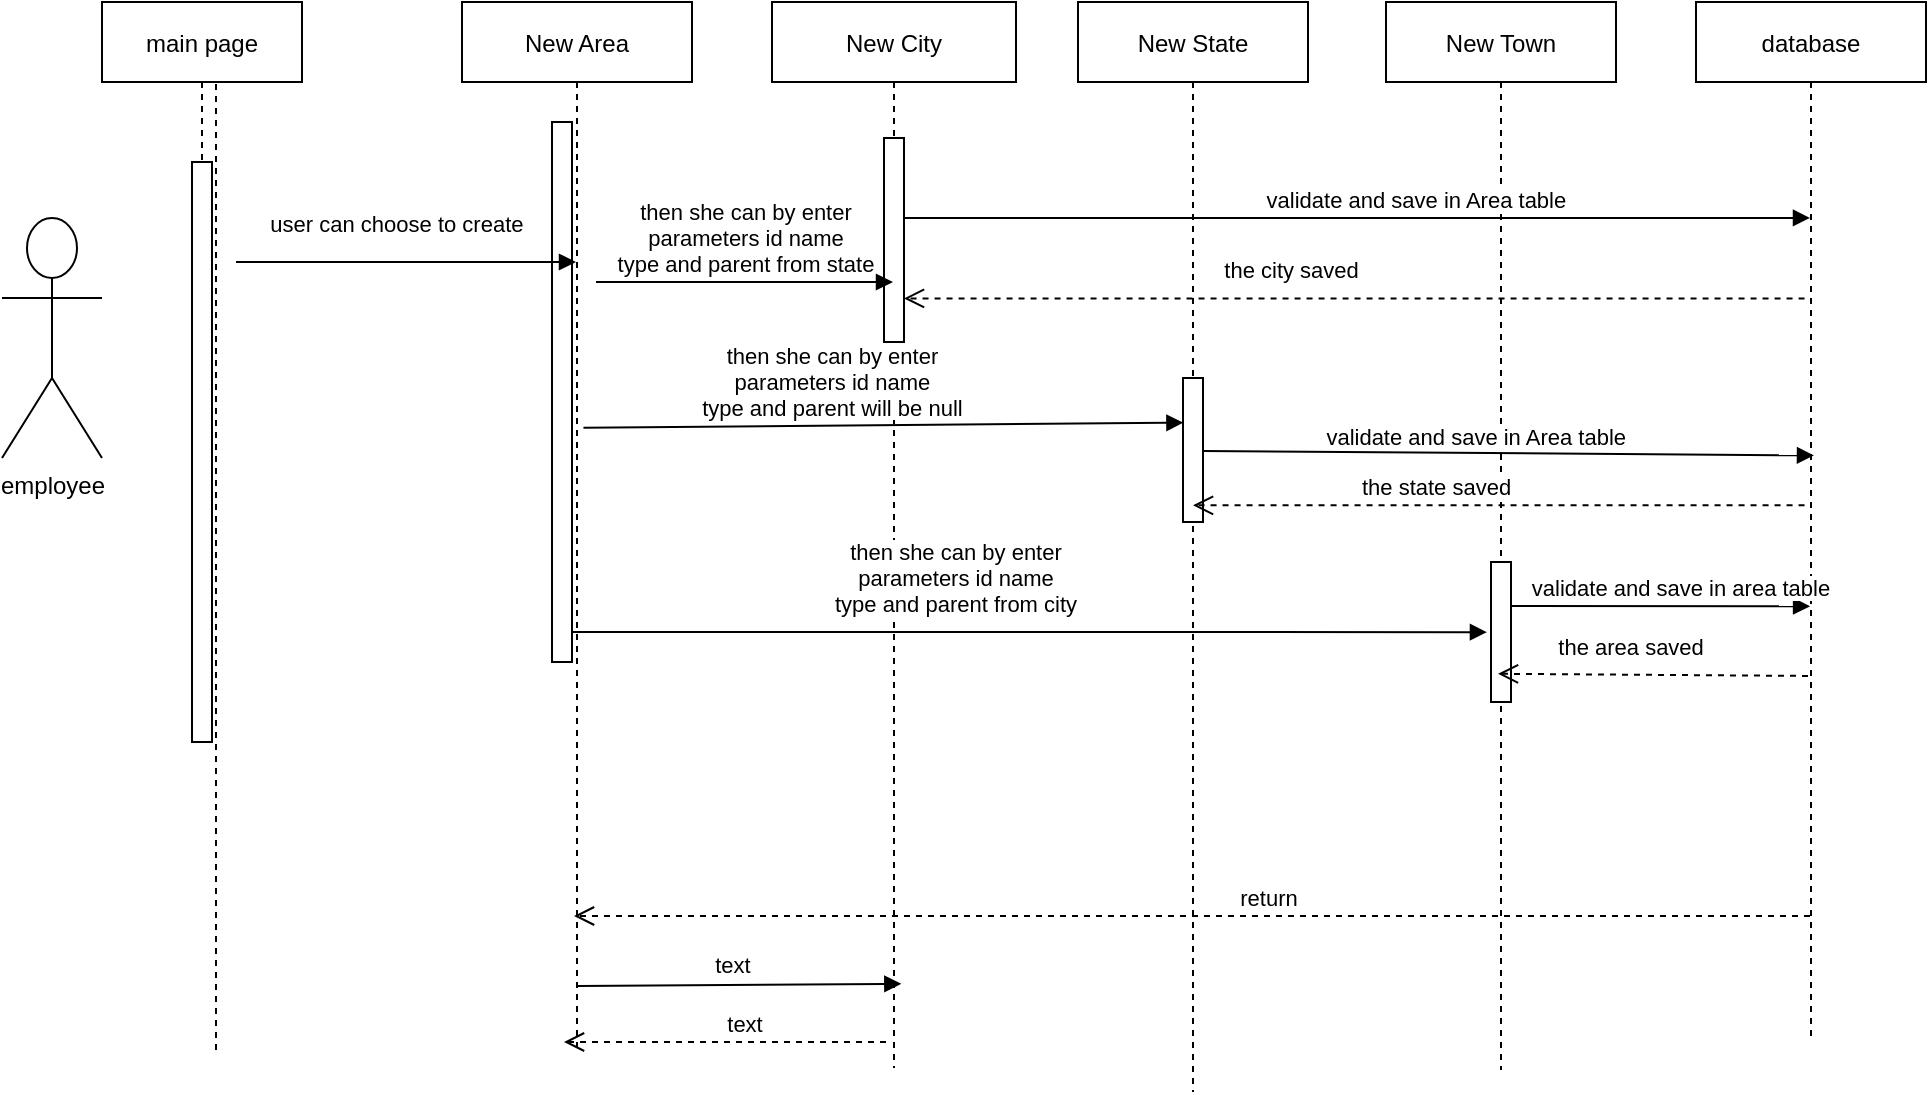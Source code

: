 <mxfile version="14.2.9" type="github">
  <diagram id="BdLhvHQuExMGk_WIgmUb" name="Page-1">
    <mxGraphModel dx="868" dy="450" grid="1" gridSize="10" guides="1" tooltips="1" connect="1" arrows="1" fold="1" page="1" pageScale="1" pageWidth="850" pageHeight="1100" math="0" shadow="0">
      <root>
        <mxCell id="0" />
        <mxCell id="1" parent="0" />
        <mxCell id="mSrBGK9rT0nLxttDfopO-25" value="main page" style="shape=umlLifeline;perimeter=lifelinePerimeter;container=1;collapsible=0;recursiveResize=0;rounded=0;shadow=0;strokeWidth=1;" vertex="1" parent="1">
          <mxGeometry x="63" y="530" width="100" height="370" as="geometry" />
        </mxCell>
        <mxCell id="mSrBGK9rT0nLxttDfopO-26" value="" style="points=[];perimeter=orthogonalPerimeter;rounded=0;shadow=0;strokeWidth=1;" vertex="1" parent="mSrBGK9rT0nLxttDfopO-25">
          <mxGeometry x="45" y="80" width="10" height="290" as="geometry" />
        </mxCell>
        <mxCell id="mSrBGK9rT0nLxttDfopO-27" value="New Area" style="shape=umlLifeline;perimeter=lifelinePerimeter;container=1;collapsible=0;recursiveResize=0;rounded=0;shadow=0;strokeWidth=1;" vertex="1" parent="1">
          <mxGeometry x="243" y="530" width="115" height="523" as="geometry" />
        </mxCell>
        <mxCell id="mSrBGK9rT0nLxttDfopO-28" value="" style="points=[];perimeter=orthogonalPerimeter;rounded=0;shadow=0;strokeWidth=1;" vertex="1" parent="mSrBGK9rT0nLxttDfopO-27">
          <mxGeometry x="45" y="60" width="10" height="270" as="geometry" />
        </mxCell>
        <mxCell id="mSrBGK9rT0nLxttDfopO-29" value="return" style="verticalAlign=bottom;endArrow=open;dashed=1;endSize=8;shadow=0;strokeWidth=1;" edge="1" parent="1">
          <mxGeometry x="-0.124" relative="1" as="geometry">
            <mxPoint x="299" y="987" as="targetPoint" />
            <mxPoint as="offset" />
            <mxPoint x="917" y="987" as="sourcePoint" />
          </mxGeometry>
        </mxCell>
        <mxCell id="mSrBGK9rT0nLxttDfopO-30" value="user can choose to create " style="verticalAlign=bottom;endArrow=block;shadow=0;strokeWidth=1;" edge="1" parent="1" target="mSrBGK9rT0nLxttDfopO-27">
          <mxGeometry x="-0.035" y="10" relative="1" as="geometry">
            <mxPoint x="130" y="660" as="sourcePoint" />
            <mxPoint as="offset" />
          </mxGeometry>
        </mxCell>
        <mxCell id="mSrBGK9rT0nLxttDfopO-31" value="employee" style="shape=umlActor;verticalLabelPosition=bottom;labelBackgroundColor=#ffffff;verticalAlign=top;html=1;outlineConnect=0;" vertex="1" parent="1">
          <mxGeometry x="13" y="638" width="50" height="120" as="geometry" />
        </mxCell>
        <mxCell id="mSrBGK9rT0nLxttDfopO-32" value="New City" style="shape=umlLifeline;perimeter=lifelinePerimeter;container=1;collapsible=0;recursiveResize=0;rounded=0;shadow=0;strokeWidth=1;" vertex="1" parent="1">
          <mxGeometry x="398" y="530" width="122" height="533" as="geometry" />
        </mxCell>
        <mxCell id="mSrBGK9rT0nLxttDfopO-33" value="" style="points=[];perimeter=orthogonalPerimeter;rounded=0;shadow=0;strokeWidth=1;" vertex="1" parent="mSrBGK9rT0nLxttDfopO-32">
          <mxGeometry x="56" y="68" width="10" height="102" as="geometry" />
        </mxCell>
        <mxCell id="mSrBGK9rT0nLxttDfopO-34" value="then she can by enter&#xa;parameters id name&#xa;type and parent from state" style="verticalAlign=bottom;endArrow=block;shadow=0;strokeWidth=1;" edge="1" parent="1" target="mSrBGK9rT0nLxttDfopO-32">
          <mxGeometry x="0.008" relative="1" as="geometry">
            <mxPoint x="310" y="670" as="sourcePoint" />
            <mxPoint x="444" y="670" as="targetPoint" />
            <mxPoint as="offset" />
          </mxGeometry>
        </mxCell>
        <mxCell id="mSrBGK9rT0nLxttDfopO-35" value="New Town" style="shape=umlLifeline;perimeter=lifelinePerimeter;container=1;collapsible=0;recursiveResize=0;rounded=0;shadow=0;strokeWidth=1;" vertex="1" parent="1">
          <mxGeometry x="705" y="530" width="115" height="534" as="geometry" />
        </mxCell>
        <mxCell id="mSrBGK9rT0nLxttDfopO-36" value="" style="points=[];perimeter=orthogonalPerimeter;rounded=0;shadow=0;strokeWidth=1;" vertex="1" parent="mSrBGK9rT0nLxttDfopO-35">
          <mxGeometry x="52.5" y="280" width="10" height="70" as="geometry" />
        </mxCell>
        <mxCell id="mSrBGK9rT0nLxttDfopO-37" value="database" style="shape=umlLifeline;perimeter=lifelinePerimeter;container=1;collapsible=0;recursiveResize=0;rounded=0;shadow=0;strokeWidth=1;" vertex="1" parent="1">
          <mxGeometry x="860" y="530" width="115" height="520" as="geometry" />
        </mxCell>
        <mxCell id="mSrBGK9rT0nLxttDfopO-38" value="New State" style="shape=umlLifeline;perimeter=lifelinePerimeter;container=1;collapsible=0;recursiveResize=0;rounded=0;shadow=0;strokeWidth=1;" vertex="1" parent="1">
          <mxGeometry x="551" y="530" width="115" height="545" as="geometry" />
        </mxCell>
        <mxCell id="mSrBGK9rT0nLxttDfopO-39" value="" style="points=[];perimeter=orthogonalPerimeter;rounded=0;shadow=0;strokeWidth=1;" vertex="1" parent="mSrBGK9rT0nLxttDfopO-38">
          <mxGeometry x="52.5" y="188" width="10" height="72" as="geometry" />
        </mxCell>
        <mxCell id="mSrBGK9rT0nLxttDfopO-40" value="" style="endArrow=none;dashed=1;html=1;" edge="1" parent="1">
          <mxGeometry width="50" height="50" relative="1" as="geometry">
            <mxPoint x="120" y="1054" as="sourcePoint" />
            <mxPoint x="120" y="569" as="targetPoint" />
          </mxGeometry>
        </mxCell>
        <mxCell id="mSrBGK9rT0nLxttDfopO-41" value="text" style="verticalAlign=bottom;endArrow=open;dashed=1;endSize=8;shadow=0;strokeWidth=1;" edge="1" parent="1">
          <mxGeometry x="-0.124" relative="1" as="geometry">
            <mxPoint x="294" y="1050.0" as="targetPoint" />
            <mxPoint as="offset" />
            <mxPoint x="455" y="1050.0" as="sourcePoint" />
          </mxGeometry>
        </mxCell>
        <mxCell id="mSrBGK9rT0nLxttDfopO-42" value="text" style="verticalAlign=bottom;endArrow=block;shadow=0;strokeWidth=1;entryX=0.53;entryY=0.921;entryDx=0;entryDy=0;entryPerimeter=0;" edge="1" parent="1" target="mSrBGK9rT0nLxttDfopO-32">
          <mxGeometry x="-0.041" y="1" relative="1" as="geometry">
            <mxPoint x="301" y="1022" as="sourcePoint" />
            <mxPoint x="447" y="1020" as="targetPoint" />
            <mxPoint as="offset" />
          </mxGeometry>
        </mxCell>
        <mxCell id="mSrBGK9rT0nLxttDfopO-43" value="validate and save in area table" style="verticalAlign=bottom;endArrow=block;shadow=0;strokeWidth=1;entryX=0.496;entryY=0.581;entryDx=0;entryDy=0;entryPerimeter=0;" edge="1" parent="1" target="mSrBGK9rT0nLxttDfopO-37">
          <mxGeometry x="0.132" relative="1" as="geometry">
            <mxPoint x="768.0" y="832" as="sourcePoint" />
            <mxPoint x="927" y="760" as="targetPoint" />
            <mxPoint as="offset" />
          </mxGeometry>
        </mxCell>
        <mxCell id="mSrBGK9rT0nLxttDfopO-44" value="the area saved" style="verticalAlign=bottom;endArrow=open;dashed=1;endSize=8;shadow=0;strokeWidth=1;entryX=0.487;entryY=0.629;entryDx=0;entryDy=0;entryPerimeter=0;exitX=0.487;exitY=0.648;exitDx=0;exitDy=0;exitPerimeter=0;" edge="1" parent="1" source="mSrBGK9rT0nLxttDfopO-37" target="mSrBGK9rT0nLxttDfopO-35">
          <mxGeometry x="0.139" y="-5" relative="1" as="geometry">
            <mxPoint x="607.5" y="860" as="targetPoint" />
            <mxPoint x="917.5" y="860" as="sourcePoint" />
            <mxPoint as="offset" />
          </mxGeometry>
        </mxCell>
        <mxCell id="mSrBGK9rT0nLxttDfopO-45" value="then she can by enter&#xa;parameters id name&#xa;type and parent from city" style="verticalAlign=bottom;endArrow=block;shadow=0;strokeWidth=1;entryX=-0.203;entryY=0.501;entryDx=0;entryDy=0;entryPerimeter=0;" edge="1" parent="1" target="mSrBGK9rT0nLxttDfopO-36">
          <mxGeometry x="-0.161" y="5" relative="1" as="geometry">
            <mxPoint x="298.0" y="845.0" as="sourcePoint" />
            <mxPoint x="450.65" y="670.003" as="targetPoint" />
            <mxPoint as="offset" />
          </mxGeometry>
        </mxCell>
        <mxCell id="mSrBGK9rT0nLxttDfopO-46" value="then she can by enter&#xa;parameters id name&#xa;type and parent will be null" style="verticalAlign=bottom;endArrow=block;shadow=0;strokeWidth=1;exitX=0.528;exitY=0.407;exitDx=0;exitDy=0;exitPerimeter=0;entryX=0.021;entryY=0.31;entryDx=0;entryDy=0;entryPerimeter=0;" edge="1" parent="1" source="mSrBGK9rT0nLxttDfopO-27" target="mSrBGK9rT0nLxttDfopO-39">
          <mxGeometry x="-0.17" relative="1" as="geometry">
            <mxPoint x="300.965" y="697.413" as="sourcePoint" />
            <mxPoint x="617.045" y="698.565" as="targetPoint" />
            <mxPoint as="offset" />
          </mxGeometry>
        </mxCell>
        <mxCell id="mSrBGK9rT0nLxttDfopO-47" value="validate and save in Area table" style="verticalAlign=bottom;endArrow=block;shadow=0;strokeWidth=1;exitX=0.971;exitY=0.392;exitDx=0;exitDy=0;exitPerimeter=0;" edge="1" parent="1" source="mSrBGK9rT0nLxttDfopO-33" target="mSrBGK9rT0nLxttDfopO-37">
          <mxGeometry x="0.132" relative="1" as="geometry">
            <mxPoint x="778.0" y="842.0" as="sourcePoint" />
            <mxPoint x="927.04" y="842.12" as="targetPoint" />
            <mxPoint as="offset" />
          </mxGeometry>
        </mxCell>
        <mxCell id="mSrBGK9rT0nLxttDfopO-48" value="the city saved" style="verticalAlign=bottom;endArrow=open;dashed=1;endSize=8;shadow=0;strokeWidth=1;exitX=0.472;exitY=0.285;exitDx=0;exitDy=0;exitPerimeter=0;" edge="1" parent="1" source="mSrBGK9rT0nLxttDfopO-37" target="mSrBGK9rT0nLxttDfopO-33">
          <mxGeometry x="0.139" y="-5" relative="1" as="geometry">
            <mxPoint x="771.005" y="875.886" as="targetPoint" />
            <mxPoint x="926.005" y="876.96" as="sourcePoint" />
            <mxPoint as="offset" />
          </mxGeometry>
        </mxCell>
        <mxCell id="mSrBGK9rT0nLxttDfopO-49" value="validate and save in Area table" style="verticalAlign=bottom;endArrow=block;shadow=0;strokeWidth=1;exitX=0.962;exitY=0.507;exitDx=0;exitDy=0;exitPerimeter=0;entryX=0.513;entryY=0.436;entryDx=0;entryDy=0;entryPerimeter=0;" edge="1" parent="1" source="mSrBGK9rT0nLxttDfopO-39" target="mSrBGK9rT0nLxttDfopO-37">
          <mxGeometry x="-0.105" y="-1" relative="1" as="geometry">
            <mxPoint x="473.71" y="647.984" as="sourcePoint" />
            <mxPoint x="927" y="647.984" as="targetPoint" />
            <mxPoint as="offset" />
            <Array as="points" />
          </mxGeometry>
        </mxCell>
        <mxCell id="mSrBGK9rT0nLxttDfopO-50" value="the state saved" style="verticalAlign=bottom;endArrow=open;dashed=1;endSize=8;shadow=0;strokeWidth=1;exitX=0.472;exitY=0.484;exitDx=0;exitDy=0;exitPerimeter=0;" edge="1" parent="1" source="mSrBGK9rT0nLxttDfopO-37" target="mSrBGK9rT0nLxttDfopO-38">
          <mxGeometry x="0.203" relative="1" as="geometry">
            <mxPoint x="474" y="688.2" as="targetPoint" />
            <mxPoint x="924.28" y="688.2" as="sourcePoint" />
            <mxPoint as="offset" />
          </mxGeometry>
        </mxCell>
      </root>
    </mxGraphModel>
  </diagram>
</mxfile>
